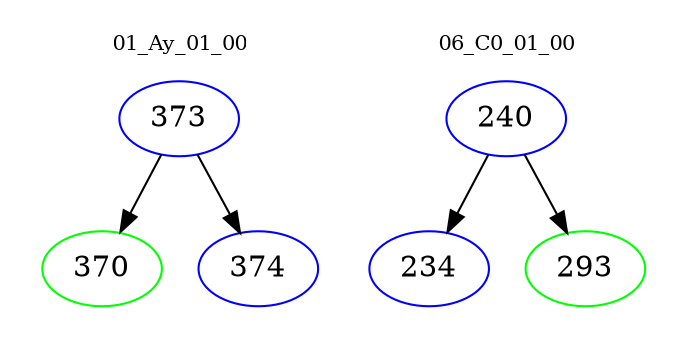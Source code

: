 digraph{
subgraph cluster_0 {
color = white
label = "01_Ay_01_00";
fontsize=10;
T0_373 [label="373", color="blue"]
T0_373 -> T0_370 [color="black"]
T0_370 [label="370", color="green"]
T0_373 -> T0_374 [color="black"]
T0_374 [label="374", color="blue"]
}
subgraph cluster_1 {
color = white
label = "06_C0_01_00";
fontsize=10;
T1_240 [label="240", color="blue"]
T1_240 -> T1_234 [color="black"]
T1_234 [label="234", color="blue"]
T1_240 -> T1_293 [color="black"]
T1_293 [label="293", color="green"]
}
}

